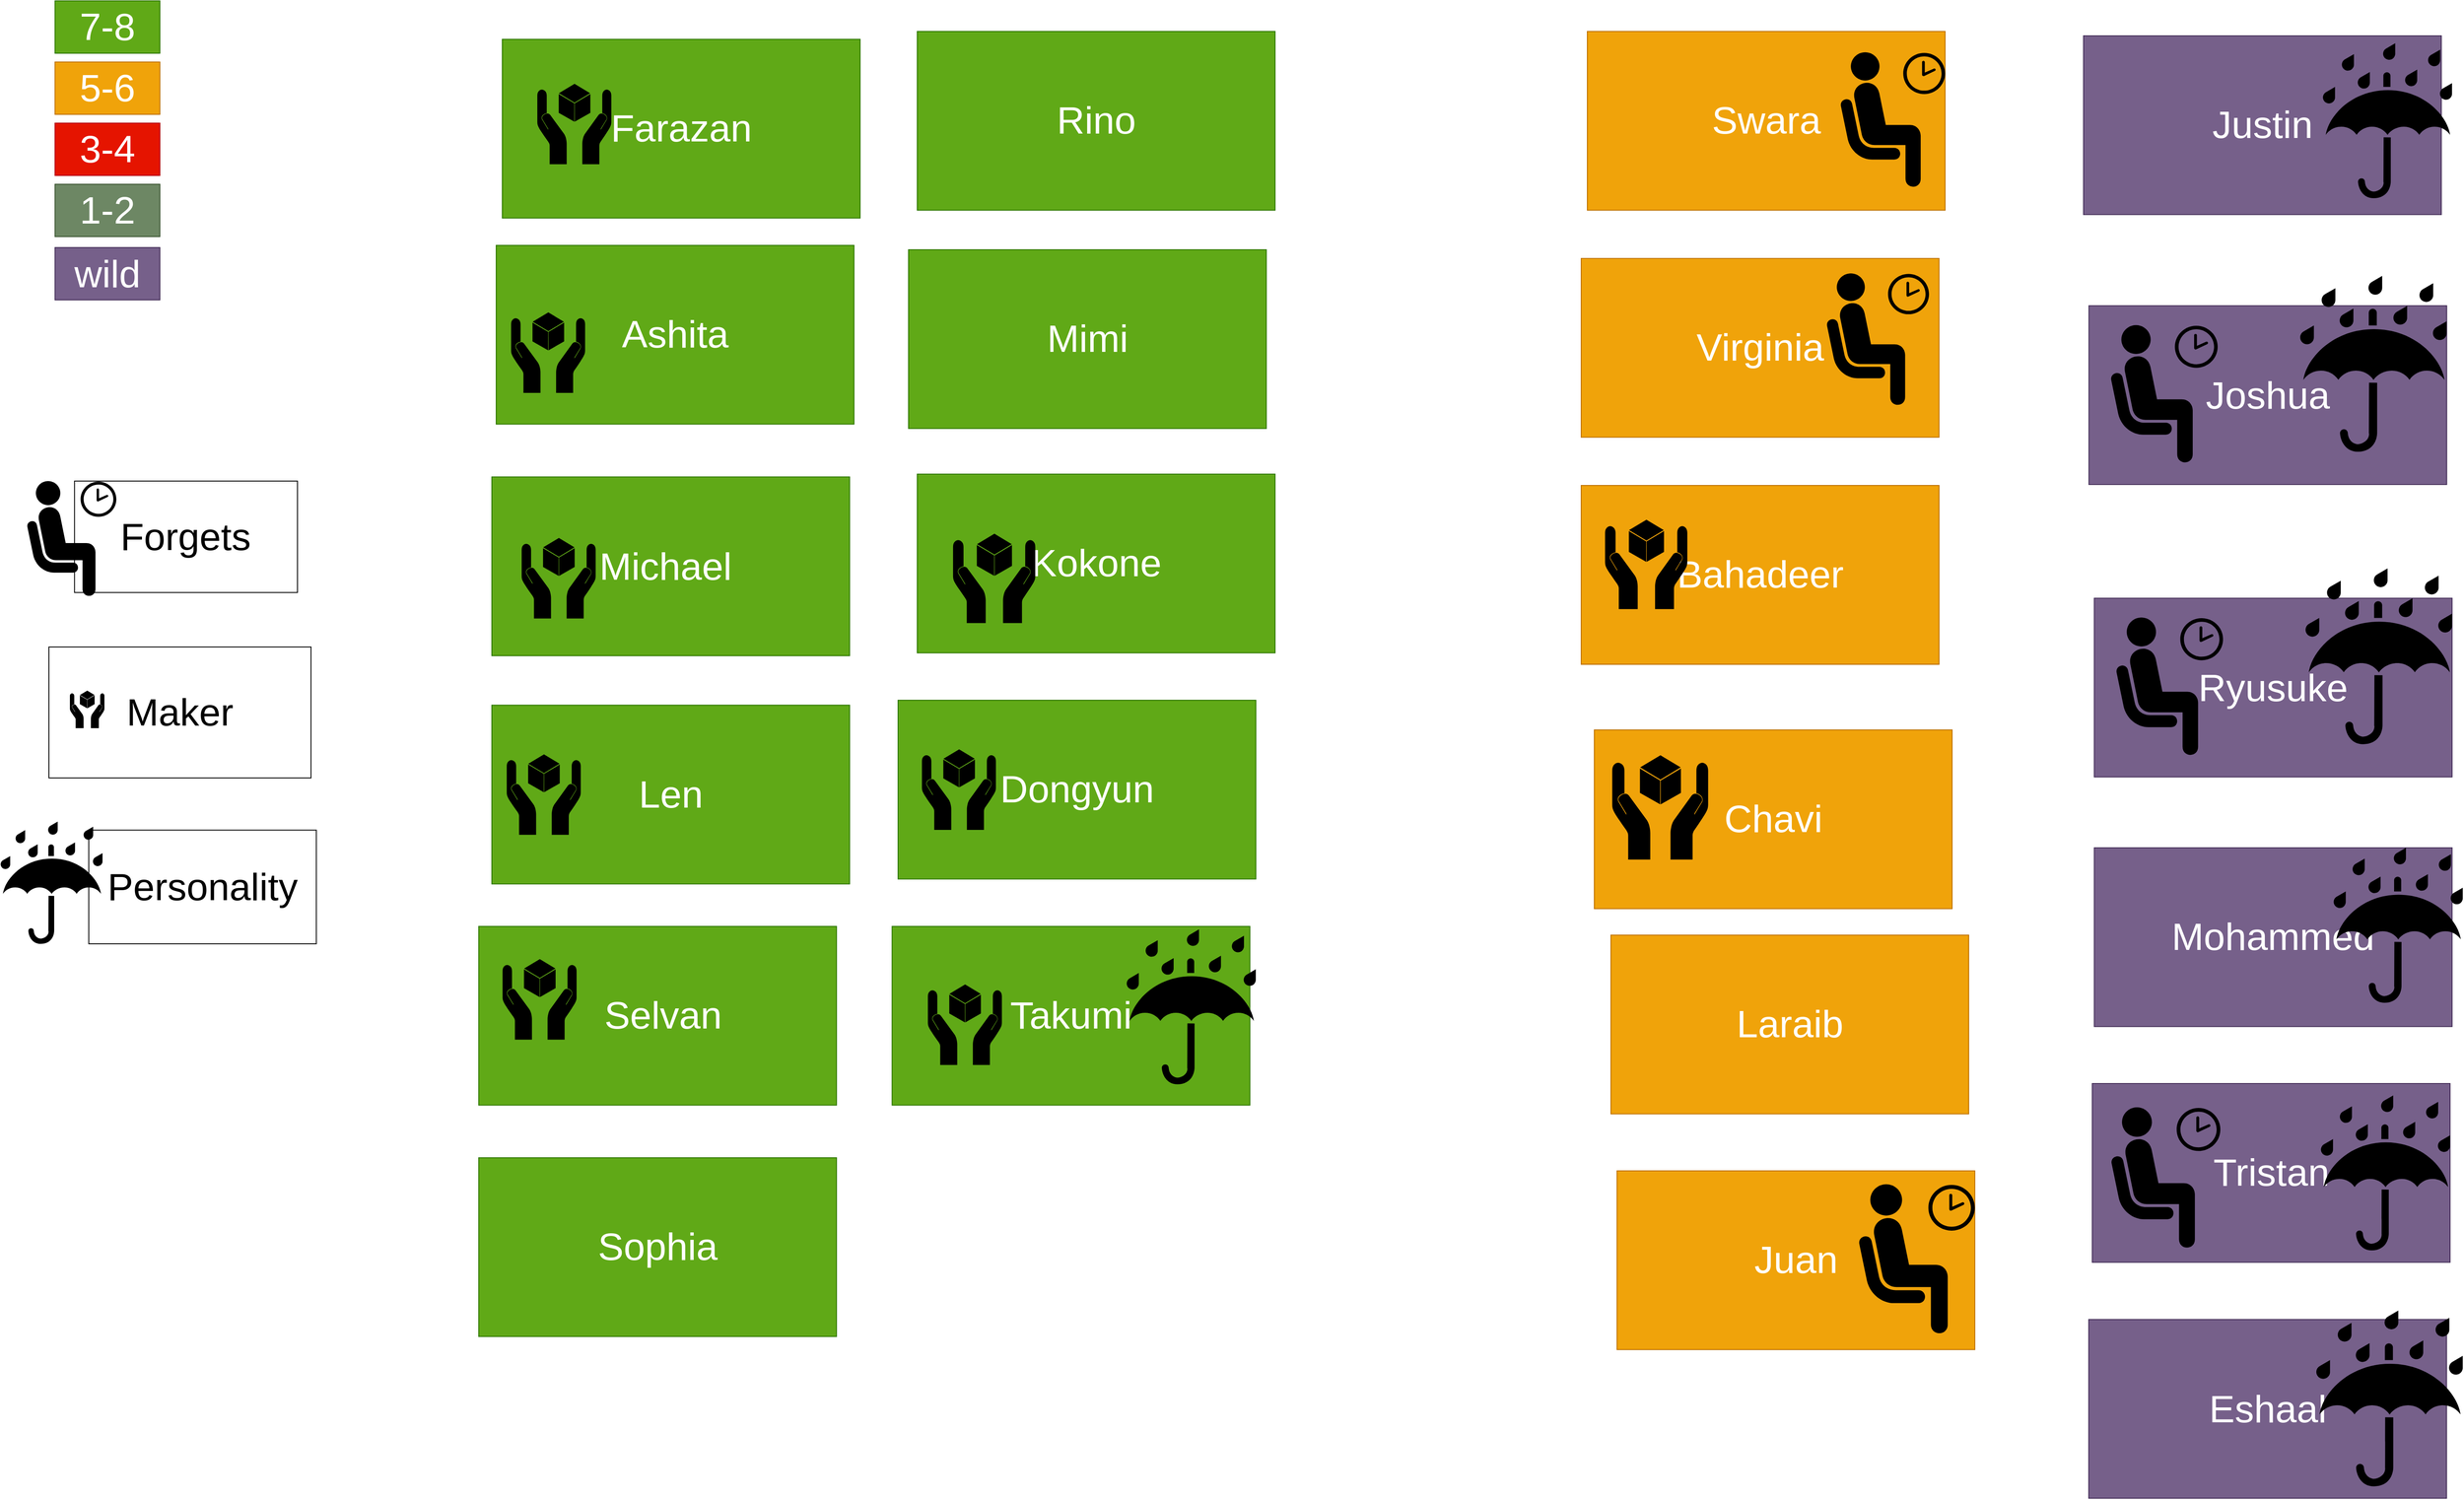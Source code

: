 <mxfile compressed="true" version="14.2.2" type="github"><diagram id="s_-eThFUBS0oR-uJmv-d" name="Page-1"><mxGraphModel dx="4340" dy="2600" grid="0" gridSize="10" guides="1" tooltips="1" connect="1" arrows="1" fold="1" page="1" pageScale="1" pageWidth="3300" pageHeight="2339" math="0" shadow="0"><root><mxCell id="0"/><mxCell id="1" parent="0"/><mxCell id="NkzBu5EcOkuSQL3rG8vL-12" value="7-8" style="rounded=0;whiteSpace=wrap;html=1;fillColor=#60a917;strokeColor=#2D7600;fontColor=#ffffff;fontSize=44;" parent="1" vertex="1"><mxGeometry x="223" y="250" width="120" height="60" as="geometry"/></mxCell><mxCell id="NkzBu5EcOkuSQL3rG8vL-13" value="5-6" style="rounded=0;whiteSpace=wrap;html=1;fillColor=#f0a30a;strokeColor=#BD7000;fontColor=#ffffff;fontSize=44;" parent="1" vertex="1"><mxGeometry x="223" y="320" width="120" height="60" as="geometry"/></mxCell><mxCell id="NkzBu5EcOkuSQL3rG8vL-14" value="3-4" style="rounded=0;whiteSpace=wrap;html=1;fillColor=#e51400;strokeColor=#B20000;fontColor=#ffffff;fontSize=44;" parent="1" vertex="1"><mxGeometry x="223" y="390" width="120" height="60" as="geometry"/></mxCell><mxCell id="NkzBu5EcOkuSQL3rG8vL-15" value="1-2" style="rounded=0;whiteSpace=wrap;html=1;fillColor=#6d8764;strokeColor=#3A5431;fontColor=#ffffff;fontSize=44;" parent="1" vertex="1"><mxGeometry x="223" y="460" width="120" height="60" as="geometry"/></mxCell><mxCell id="NkzBu5EcOkuSQL3rG8vL-16" value="wild" style="rounded=0;whiteSpace=wrap;html=1;fillColor=#76608a;strokeColor=#432D57;fontColor=#ffffff;fontSize=44;" parent="1" vertex="1"><mxGeometry x="223" y="532.5" width="120" height="60" as="geometry"/></mxCell><mxCell id="NkzBu5EcOkuSQL3rG8vL-40" value="" style="group;fontSize=44;" parent="1" vertex="1" connectable="0"><mxGeometry x="190" y="1190" width="332.1" height="140" as="geometry"/></mxCell><mxCell id="NkzBu5EcOkuSQL3rG8vL-41" value="Personality" style="rounded=0;whiteSpace=wrap;html=1;fontSize=44;" parent="NkzBu5EcOkuSQL3rG8vL-40" vertex="1"><mxGeometry x="71.629" y="9.767" width="260.471" height="130.233" as="geometry"/></mxCell><mxCell id="NkzBu5EcOkuSQL3rG8vL-42" value="" style="shape=mxgraph.signs.safety.keep_dry;html=1;pointerEvents=1;fillColor=#000000;strokeColor=none;verticalLabelPosition=bottom;verticalAlign=top;align=center;fontSize=44;" parent="NkzBu5EcOkuSQL3rG8vL-40" vertex="1"><mxGeometry x="-30" width="117.385" height="140" as="geometry"/></mxCell><mxCell id="NkzBu5EcOkuSQL3rG8vL-43" value="" style="group;fontSize=44;" parent="1" vertex="1" connectable="0"><mxGeometry x="190" y="800" width="310.54" height="134" as="geometry"/></mxCell><mxCell id="NkzBu5EcOkuSQL3rG8vL-44" value="Forgets" style="rounded=0;whiteSpace=wrap;html=1;fontSize=44;" parent="NkzBu5EcOkuSQL3rG8vL-43" vertex="1"><mxGeometry x="55.302" width="255.238" height="127.619" as="geometry"/></mxCell><mxCell id="NkzBu5EcOkuSQL3rG8vL-45" value="" style="shape=mxgraph.signs.people.waiting_room_1;html=1;pointerEvents=1;fillColor=#000000;strokeColor=none;verticalLabelPosition=bottom;verticalAlign=top;align=center;fontSize=44;" parent="NkzBu5EcOkuSQL3rG8vL-43" vertex="1"><mxGeometry width="103.18" height="134" as="geometry"/></mxCell><mxCell id="NkzBu5EcOkuSQL3rG8vL-52" value="" style="group;fontSize=44;" parent="1" vertex="1" connectable="0"><mxGeometry x="190" y="990" width="326" height="150" as="geometry"/></mxCell><mxCell id="NkzBu5EcOkuSQL3rG8vL-53" value="Maker" style="rounded=0;whiteSpace=wrap;html=1;fontSize=44;" parent="NkzBu5EcOkuSQL3rG8vL-52" vertex="1"><mxGeometry x="26" width="300" height="150" as="geometry"/></mxCell><mxCell id="NkzBu5EcOkuSQL3rG8vL-54" value="" style="shape=mxgraph.signs.safety.handle_with_care;html=1;pointerEvents=1;fillColor=#000000;strokeColor=none;verticalLabelPosition=bottom;verticalAlign=top;align=center;fontSize=44;" parent="NkzBu5EcOkuSQL3rG8vL-52" vertex="1"><mxGeometry x="50" y="50" width="39.53" height="43" as="geometry"/></mxCell><mxCell id="NkzBu5EcOkuSQL3rG8vL-76" value="Rino" style="rounded=0;whiteSpace=wrap;html=1;fillColor=#60a917;strokeColor=#2D7600;fontColor=#ffffff;fontSize=44;" parent="1" vertex="1"><mxGeometry x="1209.998" y="285.001" width="409.558" height="204.779" as="geometry"/></mxCell><mxCell id="NkzBu5EcOkuSQL3rG8vL-82" value="Mimi" style="rounded=0;whiteSpace=wrap;html=1;fillColor=#60a917;strokeColor=#2D7600;fontColor=#ffffff;fontSize=44;" parent="1" vertex="1"><mxGeometry x="1199.997" y="534.997" width="409.558" height="204.779" as="geometry"/></mxCell><mxCell id="NkzBu5EcOkuSQL3rG8vL-83" value="Laraib" style="rounded=0;whiteSpace=wrap;html=1;fillColor=#f0a30a;strokeColor=#BD7000;fontColor=#ffffff;fontSize=44;container=1;" parent="1" vertex="1"><mxGeometry x="2003.997" y="1320.001" width="409.558" height="204.779" as="geometry"/></mxCell><mxCell id="NkzBu5EcOkuSQL3rG8vL-84" value="" style="group;fontSize=44;" parent="1" vertex="1" connectable="0"><mxGeometry x="2555.002" y="1489.997" width="409.558" height="204.779" as="geometry"/></mxCell><mxCell id="NkzBu5EcOkuSQL3rG8vL-85" value="Tristan" style="rounded=0;whiteSpace=wrap;html=1;fillColor=#76608a;strokeColor=#432D57;fontColor=#ffffff;fontSize=44;" parent="NkzBu5EcOkuSQL3rG8vL-84" vertex="1"><mxGeometry width="409.558" height="204.779" as="geometry"/></mxCell><mxCell id="NkzBu5EcOkuSQL3rG8vL-86" value="" style="group;fontSize=44;" parent="NkzBu5EcOkuSQL3rG8vL-84" vertex="1" connectable="0"><mxGeometry x="20.478" y="13.652" width="389.081" height="177.475" as="geometry"/></mxCell><mxCell id="NkzBu5EcOkuSQL3rG8vL-87" value="" style="shape=mxgraph.signs.safety.keep_dry;html=1;pointerEvents=1;fillColor=#000000;strokeColor=none;verticalLabelPosition=bottom;verticalAlign=top;align=center;fontSize=44;" parent="NkzBu5EcOkuSQL3rG8vL-86" vertex="1"><mxGeometry x="240.274" width="148.806" height="177.475" as="geometry"/></mxCell><mxCell id="NkzBu5EcOkuSQL3rG8vL-88" value="" style="shape=mxgraph.signs.people.waiting_room_1;html=1;pointerEvents=1;fillColor=#000000;strokeColor=none;verticalLabelPosition=bottom;verticalAlign=top;align=center;fontSize=44;" parent="NkzBu5EcOkuSQL3rG8vL-86" vertex="1"><mxGeometry y="13.652" width="126.144" height="163.823" as="geometry"/></mxCell><mxCell id="NkzBu5EcOkuSQL3rG8vL-89" value="" style="group;fontSize=44;" parent="1" vertex="1" connectable="0"><mxGeometry x="2557.298" y="1219.997" width="421.845" height="204.779" as="geometry"/></mxCell><mxCell id="NkzBu5EcOkuSQL3rG8vL-90" value="Mohammed" style="rounded=0;whiteSpace=wrap;html=1;fillColor=#76608a;strokeColor=#432D57;fontColor=#ffffff;fontSize=44;" parent="NkzBu5EcOkuSQL3rG8vL-89" vertex="1"><mxGeometry width="409.558" height="204.779" as="geometry"/></mxCell><mxCell id="NkzBu5EcOkuSQL3rG8vL-91" value="" style="shape=mxgraph.signs.safety.keep_dry;html=1;pointerEvents=1;fillColor=#000000;strokeColor=none;verticalLabelPosition=bottom;verticalAlign=top;align=center;fontSize=44;" parent="NkzBu5EcOkuSQL3rG8vL-89" vertex="1"><mxGeometry x="273.039" width="148.806" height="177.475" as="geometry"/></mxCell><mxCell id="NkzBu5EcOkuSQL3rG8vL-92" value="" style="group;fontSize=44;" parent="1" vertex="1" connectable="0"><mxGeometry x="2545.005" y="289.999" width="421.845" height="204.779" as="geometry"/></mxCell><mxCell id="NkzBu5EcOkuSQL3rG8vL-93" value="Justin" style="rounded=0;whiteSpace=wrap;html=1;fillColor=#76608a;strokeColor=#432D57;fontColor=#ffffff;fontSize=44;" parent="NkzBu5EcOkuSQL3rG8vL-92" vertex="1"><mxGeometry width="409.558" height="204.779" as="geometry"/></mxCell><mxCell id="NkzBu5EcOkuSQL3rG8vL-94" value="" style="shape=mxgraph.signs.safety.keep_dry;html=1;pointerEvents=1;fillColor=#000000;strokeColor=none;verticalLabelPosition=bottom;verticalAlign=top;align=center;fontSize=44;" parent="NkzBu5EcOkuSQL3rG8vL-92" vertex="1"><mxGeometry x="273.039" y="8.532" width="148.806" height="177.475" as="geometry"/></mxCell><mxCell id="NkzBu5EcOkuSQL3rG8vL-95" value="" style="group;fontSize=44;" parent="1" vertex="1" connectable="0"><mxGeometry x="2557.295" y="899.998" width="409.558" height="238.909" as="geometry"/></mxCell><mxCell id="NkzBu5EcOkuSQL3rG8vL-96" value="Ryusuke" style="rounded=0;whiteSpace=wrap;html=1;fillColor=#76608a;strokeColor=#432D57;fontColor=#ffffff;fontSize=44;" parent="NkzBu5EcOkuSQL3rG8vL-95" vertex="1"><mxGeometry y="34.13" width="409.558" height="204.779" as="geometry"/></mxCell><mxCell id="NkzBu5EcOkuSQL3rG8vL-97" value="" style="group;fontSize=44;" parent="NkzBu5EcOkuSQL3rG8vL-95" vertex="1" connectable="0"><mxGeometry x="23.891" width="385.668" height="216.725" as="geometry"/></mxCell><mxCell id="NkzBu5EcOkuSQL3rG8vL-98" value="" style="shape=mxgraph.signs.safety.keep_dry;html=1;pointerEvents=1;fillColor=#000000;strokeColor=none;verticalLabelPosition=bottom;verticalAlign=top;align=center;fontSize=44;" parent="NkzBu5EcOkuSQL3rG8vL-97" vertex="1"><mxGeometry x="216.827" width="168.84" height="201.366" as="geometry"/></mxCell><mxCell id="NkzBu5EcOkuSQL3rG8vL-99" value="" style="shape=mxgraph.signs.people.waiting_room_1;html=1;pointerEvents=1;fillColor=#000000;strokeColor=none;verticalLabelPosition=bottom;verticalAlign=top;align=center;fontSize=44;" parent="NkzBu5EcOkuSQL3rG8vL-97" vertex="1"><mxGeometry y="56.314" width="123.516" height="160.41" as="geometry"/></mxCell><mxCell id="NkzBu5EcOkuSQL3rG8vL-100" value="" style="group;fontSize=44;" parent="1" vertex="1" connectable="0"><mxGeometry x="2550.948" y="1750.002" width="428.193" height="215.018" as="geometry"/></mxCell><mxCell id="NkzBu5EcOkuSQL3rG8vL-101" value="Eshaal" style="rounded=0;whiteSpace=wrap;html=1;fillColor=#76608a;strokeColor=#432D57;fontColor=#ffffff;fontSize=44;" parent="NkzBu5EcOkuSQL3rG8vL-100" vertex="1"><mxGeometry y="10.239" width="409.558" height="204.779" as="geometry"/></mxCell><mxCell id="NkzBu5EcOkuSQL3rG8vL-102" value="" style="shape=mxgraph.signs.safety.keep_dry;html=1;pointerEvents=1;fillColor=#000000;strokeColor=none;verticalLabelPosition=bottom;verticalAlign=top;align=center;fontSize=44;" parent="NkzBu5EcOkuSQL3rG8vL-100" vertex="1"><mxGeometry x="259.387" width="168.806" height="201.366" as="geometry"/></mxCell><mxCell id="NkzBu5EcOkuSQL3rG8vL-103" value="" style="group;fontSize=44;" parent="1" vertex="1" connectable="0"><mxGeometry x="1970.002" y="545" width="409.558" height="204.779" as="geometry"/></mxCell><mxCell id="NkzBu5EcOkuSQL3rG8vL-104" value="Virginia" style="rounded=0;whiteSpace=wrap;html=1;fillColor=#f0a30a;strokeColor=#BD7000;fontColor=#ffffff;fontSize=44;" parent="NkzBu5EcOkuSQL3rG8vL-103" vertex="1"><mxGeometry width="409.558" height="204.779" as="geometry"/></mxCell><mxCell id="NkzBu5EcOkuSQL3rG8vL-105" value="" style="shape=mxgraph.signs.people.waiting_room_1;html=1;pointerEvents=1;fillColor=#000000;strokeColor=none;verticalLabelPosition=bottom;verticalAlign=top;align=center;fontSize=44;" parent="NkzBu5EcOkuSQL3rG8vL-103" vertex="1"><mxGeometry x="279.865" y="17.065" width="118.26" height="153.584" as="geometry"/></mxCell><mxCell id="NkzBu5EcOkuSQL3rG8vL-106" value="" style="group;fontSize=44;" parent="1" vertex="1" connectable="0"><mxGeometry x="2010.996" y="1590.0" width="409.558" height="204.779" as="geometry"/></mxCell><mxCell id="NkzBu5EcOkuSQL3rG8vL-107" value="Juan" style="rounded=0;whiteSpace=wrap;html=1;fillColor=#f0a30a;strokeColor=#BD7000;fontColor=#ffffff;fontSize=44;" parent="NkzBu5EcOkuSQL3rG8vL-106" vertex="1"><mxGeometry width="409.558" height="204.779" as="geometry"/></mxCell><mxCell id="NkzBu5EcOkuSQL3rG8vL-108" value="" style="shape=mxgraph.signs.people.waiting_room_1;html=1;pointerEvents=1;fillColor=#000000;strokeColor=none;verticalLabelPosition=bottom;verticalAlign=top;align=center;fontSize=44;" parent="NkzBu5EcOkuSQL3rG8vL-106" vertex="1"><mxGeometry x="275.53" y="15.358" width="134.028" height="174.062" as="geometry"/></mxCell><mxCell id="NkzBu5EcOkuSQL3rG8vL-109" value="" style="group;fontSize=44;" parent="1" vertex="1" connectable="0"><mxGeometry x="1976.998" y="285" width="409.558" height="204.779" as="geometry"/></mxCell><mxCell id="NkzBu5EcOkuSQL3rG8vL-110" value="Swara" style="rounded=0;whiteSpace=wrap;html=1;fillColor=#f0a30a;strokeColor=#BD7000;fontColor=#ffffff;fontSize=44;" parent="NkzBu5EcOkuSQL3rG8vL-109" vertex="1"><mxGeometry width="409.558" height="204.779" as="geometry"/></mxCell><mxCell id="NkzBu5EcOkuSQL3rG8vL-111" value="" style="shape=mxgraph.signs.people.waiting_room_1;html=1;pointerEvents=1;fillColor=#000000;strokeColor=none;verticalLabelPosition=bottom;verticalAlign=top;align=center;fontSize=44;" parent="NkzBu5EcOkuSQL3rG8vL-109" vertex="1"><mxGeometry x="288.67" y="23.891" width="120.888" height="156.997" as="geometry"/></mxCell><mxCell id="NkzBu5EcOkuSQL3rG8vL-118" value="" style="group;fontSize=44;" parent="1" vertex="1" connectable="0"><mxGeometry x="708" y="1310.001" width="409.558" height="204.779" as="geometry"/></mxCell><mxCell id="NkzBu5EcOkuSQL3rG8vL-119" value="&amp;nbsp;Selvan" style="rounded=0;whiteSpace=wrap;html=1;fillColor=#60a917;strokeColor=#2D7600;fontColor=#ffffff;fontSize=44;" parent="NkzBu5EcOkuSQL3rG8vL-118" vertex="1"><mxGeometry width="409.558" height="204.779" as="geometry"/></mxCell><mxCell id="NkzBu5EcOkuSQL3rG8vL-120" value="" style="shape=mxgraph.signs.safety.handle_with_care;html=1;pointerEvents=1;fillColor=#000000;strokeColor=none;verticalLabelPosition=bottom;verticalAlign=top;align=center;fontSize=44;" parent="NkzBu5EcOkuSQL3rG8vL-118" vertex="1"><mxGeometry x="27.304" y="37.543" width="84.71" height="92.151" as="geometry"/></mxCell><mxCell id="NkzBu5EcOkuSQL3rG8vL-127" value="" style="group;fontSize=44;" parent="1" vertex="1" connectable="0"><mxGeometry x="1984.998" y="1084.996" width="409.558" height="204.779" as="geometry"/></mxCell><mxCell id="NkzBu5EcOkuSQL3rG8vL-128" value="Chavi" style="rounded=0;whiteSpace=wrap;html=1;fillColor=#f0a30a;strokeColor=#BD7000;fontColor=#ffffff;fontSize=44;" parent="NkzBu5EcOkuSQL3rG8vL-127" vertex="1"><mxGeometry width="409.558" height="204.779" as="geometry"/></mxCell><mxCell id="NkzBu5EcOkuSQL3rG8vL-129" value="" style="shape=mxgraph.signs.safety.handle_with_care;html=1;pointerEvents=1;fillColor=#000000;strokeColor=none;verticalLabelPosition=bottom;verticalAlign=top;align=center;fontSize=44;" parent="NkzBu5EcOkuSQL3rG8vL-127" vertex="1"><mxGeometry x="20.478" y="29.01" width="109.796" height="119.455" as="geometry"/></mxCell><mxCell id="NkzBu5EcOkuSQL3rG8vL-130" value="" style="group;fontSize=44;" parent="1" vertex="1" connectable="0"><mxGeometry x="1181.173" y="1310.001" width="416.384" height="204.779" as="geometry"/></mxCell><mxCell id="NkzBu5EcOkuSQL3rG8vL-131" value="Takumi" style="rounded=0;whiteSpace=wrap;html=1;fillColor=#60a917;strokeColor=#2D7600;fontColor=#ffffff;fontSize=44;" parent="NkzBu5EcOkuSQL3rG8vL-130" vertex="1"><mxGeometry width="409.558" height="204.779" as="geometry"/></mxCell><mxCell id="NkzBu5EcOkuSQL3rG8vL-132" value="" style="shape=mxgraph.signs.safety.keep_dry;html=1;pointerEvents=1;fillColor=#000000;strokeColor=none;verticalLabelPosition=bottom;verticalAlign=top;align=center;fontSize=44;" parent="NkzBu5EcOkuSQL3rG8vL-130" vertex="1"><mxGeometry x="267.578" y="3.413" width="148.806" height="177.475" as="geometry"/></mxCell><mxCell id="NkzBu5EcOkuSQL3rG8vL-133" value="" style="shape=mxgraph.signs.safety.handle_with_care;html=1;pointerEvents=1;fillColor=#000000;strokeColor=none;verticalLabelPosition=bottom;verticalAlign=top;align=center;fontSize=44;" parent="NkzBu5EcOkuSQL3rG8vL-130" vertex="1"><mxGeometry x="40.956" y="66.553" width="84.71" height="92.151" as="geometry"/></mxCell><mxCell id="KHVAhowE8Oyq_OLC6eID-3" value="" style="group" parent="1" vertex="1" connectable="0"><mxGeometry x="735" y="294" width="409.558" height="204.779" as="geometry"/></mxCell><mxCell id="NkzBu5EcOkuSQL3rG8vL-74" value="Farazan" style="rounded=0;whiteSpace=wrap;html=1;fillColor=#60a917;strokeColor=#2D7600;fontColor=#ffffff;fontSize=44;" parent="KHVAhowE8Oyq_OLC6eID-3" vertex="1"><mxGeometry width="409.558" height="204.779" as="geometry"/></mxCell><mxCell id="NkzBu5EcOkuSQL3rG8vL-117" value="" style="shape=mxgraph.signs.safety.handle_with_care;html=1;pointerEvents=1;fillColor=#000000;strokeColor=none;verticalLabelPosition=bottom;verticalAlign=top;align=center;fontSize=44;container=1;" parent="KHVAhowE8Oyq_OLC6eID-3" vertex="1"><mxGeometry x="40.065" y="50.966" width="84.71" height="92.151" as="geometry"/></mxCell><mxCell id="KHVAhowE8Oyq_OLC6eID-4" value="" style="group" parent="1" vertex="1" connectable="0"><mxGeometry x="728" y="529.999" width="409.558" height="204.779" as="geometry"/></mxCell><mxCell id="NkzBu5EcOkuSQL3rG8vL-78" value="Ashita" style="rounded=0;whiteSpace=wrap;html=1;fillColor=#60a917;strokeColor=#2D7600;fontColor=#ffffff;fontSize=44;" parent="KHVAhowE8Oyq_OLC6eID-4" vertex="1"><mxGeometry width="409.558" height="204.779" as="geometry"/></mxCell><mxCell id="NkzBu5EcOkuSQL3rG8vL-116" value="" style="shape=mxgraph.signs.safety.handle_with_care;html=1;pointerEvents=1;fillColor=#000000;strokeColor=none;verticalLabelPosition=bottom;verticalAlign=top;align=center;fontSize=44;" parent="KHVAhowE8Oyq_OLC6eID-4" vertex="1"><mxGeometry x="17.065" y="76.792" width="84.71" height="92.151" as="geometry"/></mxCell><mxCell id="KHVAhowE8Oyq_OLC6eID-5" value="" style="group" parent="1" vertex="1" connectable="0"><mxGeometry x="723" y="795.218" width="409.558" height="204.779" as="geometry"/></mxCell><mxCell id="NkzBu5EcOkuSQL3rG8vL-77" value="Michael&amp;nbsp;" style="rounded=0;whiteSpace=wrap;html=1;fillColor=#60a917;strokeColor=#2D7600;fontColor=#ffffff;fontSize=44;" parent="KHVAhowE8Oyq_OLC6eID-5" vertex="1"><mxGeometry width="409.558" height="204.779" as="geometry"/></mxCell><mxCell id="NkzBu5EcOkuSQL3rG8vL-115" value="" style="shape=mxgraph.signs.safety.handle_with_care;html=1;pointerEvents=1;fillColor=#000000;strokeColor=none;verticalLabelPosition=bottom;verticalAlign=top;align=center;fontSize=44;" parent="KHVAhowE8Oyq_OLC6eID-5" vertex="1"><mxGeometry x="34.13" y="69.966" width="84.71" height="92.151" as="geometry"/></mxCell><mxCell id="KHVAhowE8Oyq_OLC6eID-7" value="" style="group" parent="1" vertex="1" connectable="0"><mxGeometry x="723" y="1056.636" width="409.558" height="204.779" as="geometry"/></mxCell><mxCell id="NkzBu5EcOkuSQL3rG8vL-79" value="Len" style="rounded=0;whiteSpace=wrap;html=1;fillColor=#60a917;strokeColor=#2D7600;fontColor=#ffffff;fontSize=44;" parent="KHVAhowE8Oyq_OLC6eID-7" vertex="1"><mxGeometry width="409.558" height="204.779" as="geometry"/></mxCell><mxCell id="NkzBu5EcOkuSQL3rG8vL-113" value="" style="shape=mxgraph.signs.safety.handle_with_care;html=1;pointerEvents=1;fillColor=#000000;strokeColor=none;verticalLabelPosition=bottom;verticalAlign=top;align=center;fontSize=44;" parent="KHVAhowE8Oyq_OLC6eID-7" vertex="1"><mxGeometry x="17.065" y="56.314" width="84.71" height="92.151" as="geometry"/></mxCell><mxCell id="KHVAhowE8Oyq_OLC6eID-8" value="" style="group" parent="1" vertex="1" connectable="0"><mxGeometry x="1188" y="1050.996" width="409.558" height="204.779" as="geometry"/></mxCell><mxCell id="NkzBu5EcOkuSQL3rG8vL-75" value="Dongyun" style="rounded=0;whiteSpace=wrap;html=1;fillColor=#60a917;strokeColor=#2D7600;fontColor=#ffffff;fontSize=44;" parent="KHVAhowE8Oyq_OLC6eID-8" vertex="1"><mxGeometry width="409.558" height="204.779" as="geometry"/></mxCell><mxCell id="NkzBu5EcOkuSQL3rG8vL-112" value="" style="shape=mxgraph.signs.safety.handle_with_care;html=1;pointerEvents=1;fillColor=#000000;strokeColor=none;verticalLabelPosition=bottom;verticalAlign=top;align=center;fontSize=44;" parent="KHVAhowE8Oyq_OLC6eID-8" vertex="1"><mxGeometry x="27.304" y="56.314" width="84.71" height="92.151" as="geometry"/></mxCell><mxCell id="pcbCBT5abKyzbFD8RnXL-2" value="Sophia" style="rounded=0;whiteSpace=wrap;html=1;fillColor=#60a917;strokeColor=#2D7600;fontColor=#ffffff;fontSize=44;" vertex="1" parent="1"><mxGeometry x="707.997" y="1574.997" width="409.558" height="204.779" as="geometry"/></mxCell><mxCell id="pcbCBT5abKyzbFD8RnXL-6" value="" style="group;fontSize=44;" vertex="1" connectable="0" parent="1"><mxGeometry x="2551.145" y="565.028" width="409.558" height="238.909" as="geometry"/></mxCell><mxCell id="pcbCBT5abKyzbFD8RnXL-7" value="Joshua" style="rounded=0;whiteSpace=wrap;html=1;fillColor=#76608a;strokeColor=#432D57;fontColor=#ffffff;fontSize=44;" vertex="1" parent="pcbCBT5abKyzbFD8RnXL-6"><mxGeometry y="34.13" width="409.558" height="204.779" as="geometry"/></mxCell><mxCell id="pcbCBT5abKyzbFD8RnXL-8" value="" style="group;fontSize=44;" vertex="1" connectable="0" parent="pcbCBT5abKyzbFD8RnXL-6"><mxGeometry x="23.891" width="385.668" height="216.725" as="geometry"/></mxCell><mxCell id="pcbCBT5abKyzbFD8RnXL-9" value="" style="shape=mxgraph.signs.safety.keep_dry;html=1;pointerEvents=1;fillColor=#000000;strokeColor=none;verticalLabelPosition=bottom;verticalAlign=top;align=center;fontSize=44;" vertex="1" parent="pcbCBT5abKyzbFD8RnXL-8"><mxGeometry x="216.827" width="168.84" height="201.366" as="geometry"/></mxCell><mxCell id="pcbCBT5abKyzbFD8RnXL-10" value="" style="shape=mxgraph.signs.people.waiting_room_1;html=1;pointerEvents=1;fillColor=#000000;strokeColor=none;verticalLabelPosition=bottom;verticalAlign=top;align=center;fontSize=44;" vertex="1" parent="pcbCBT5abKyzbFD8RnXL-8"><mxGeometry y="56.314" width="123.516" height="160.41" as="geometry"/></mxCell><mxCell id="pcbCBT5abKyzbFD8RnXL-13" value="" style="group" vertex="1" connectable="0" parent="1"><mxGeometry x="1209.996" y="792.001" width="409.558" height="204.779" as="geometry"/></mxCell><mxCell id="NkzBu5EcOkuSQL3rG8vL-125" value="Kokone" style="rounded=0;whiteSpace=wrap;html=1;fillColor=#60a917;strokeColor=#2D7600;fontColor=#ffffff;fontSize=44;" parent="pcbCBT5abKyzbFD8RnXL-13" vertex="1"><mxGeometry width="409.558" height="204.779" as="geometry"/></mxCell><mxCell id="NkzBu5EcOkuSQL3rG8vL-126" value="" style="shape=mxgraph.signs.safety.handle_with_care;html=1;pointerEvents=1;fillColor=#000000;strokeColor=none;verticalLabelPosition=bottom;verticalAlign=top;align=center;fontSize=44;" parent="pcbCBT5abKyzbFD8RnXL-13" vertex="1"><mxGeometry x="40.956" y="68.26" width="94.13" height="102.39" as="geometry"/></mxCell><mxCell id="pcbCBT5abKyzbFD8RnXL-14" value="" style="group" vertex="1" connectable="0" parent="1"><mxGeometry x="1969.997" y="804.996" width="409.558" height="204.779" as="geometry"/></mxCell><mxCell id="NkzBu5EcOkuSQL3rG8vL-121" value="" style="group;fontSize=44;strokeColor=#BD7000;fontColor=#ffffff;fillColor=#F0A30A;container=0;" parent="pcbCBT5abKyzbFD8RnXL-14" vertex="1" connectable="0"><mxGeometry width="409.558" height="204.779" as="geometry"/></mxCell><mxCell id="NkzBu5EcOkuSQL3rG8vL-122" value="Bahadeer" style="rounded=0;whiteSpace=wrap;html=1;fillColor=#f0a30a;strokeColor=#BD7000;fontColor=#ffffff;fontSize=44;" parent="pcbCBT5abKyzbFD8RnXL-14" vertex="1"><mxGeometry width="409.558" height="204.779" as="geometry"/></mxCell><mxCell id="NkzBu5EcOkuSQL3rG8vL-123" value="" style="shape=mxgraph.signs.safety.handle_with_care;html=1;pointerEvents=1;fillColor=#000000;strokeColor=none;verticalLabelPosition=bottom;verticalAlign=top;align=center;fontSize=44;" parent="pcbCBT5abKyzbFD8RnXL-14" vertex="1"><mxGeometry x="27.304" y="39.249" width="94.13" height="102.39" as="geometry"/></mxCell></root></mxGraphModel></diagram></mxfile>